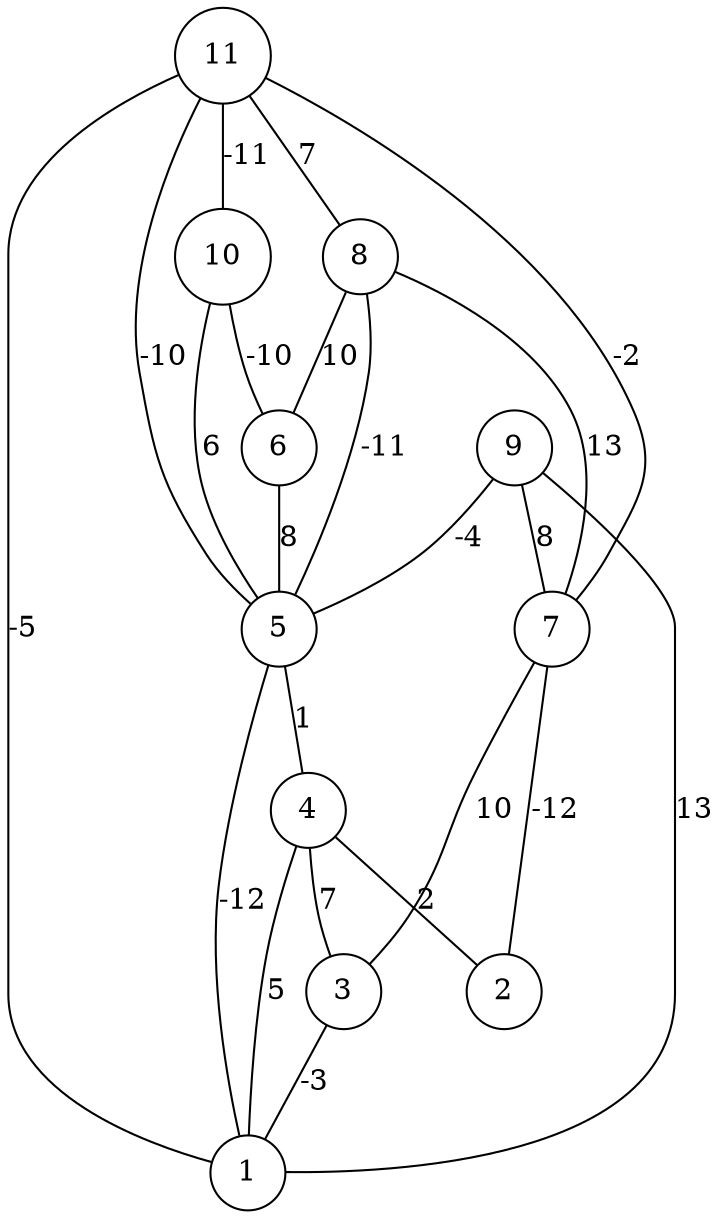 graph { 
	 fontname="Helvetica,Arial,sans-serif" 
	 node [shape = circle]; 
	 11 -- 1 [label = "-5"];
	 11 -- 5 [label = "-10"];
	 11 -- 7 [label = "-2"];
	 11 -- 8 [label = "7"];
	 11 -- 10 [label = "-11"];
	 10 -- 5 [label = "6"];
	 10 -- 6 [label = "-10"];
	 9 -- 1 [label = "13"];
	 9 -- 5 [label = "-4"];
	 9 -- 7 [label = "8"];
	 8 -- 5 [label = "-11"];
	 8 -- 6 [label = "10"];
	 8 -- 7 [label = "13"];
	 7 -- 2 [label = "-12"];
	 7 -- 3 [label = "10"];
	 6 -- 5 [label = "8"];
	 5 -- 1 [label = "-12"];
	 5 -- 4 [label = "1"];
	 4 -- 1 [label = "5"];
	 4 -- 2 [label = "2"];
	 4 -- 3 [label = "7"];
	 3 -- 1 [label = "-3"];
	 1;
	 2;
	 3;
	 4;
	 5;
	 6;
	 7;
	 8;
	 9;
	 10;
	 11;
}
